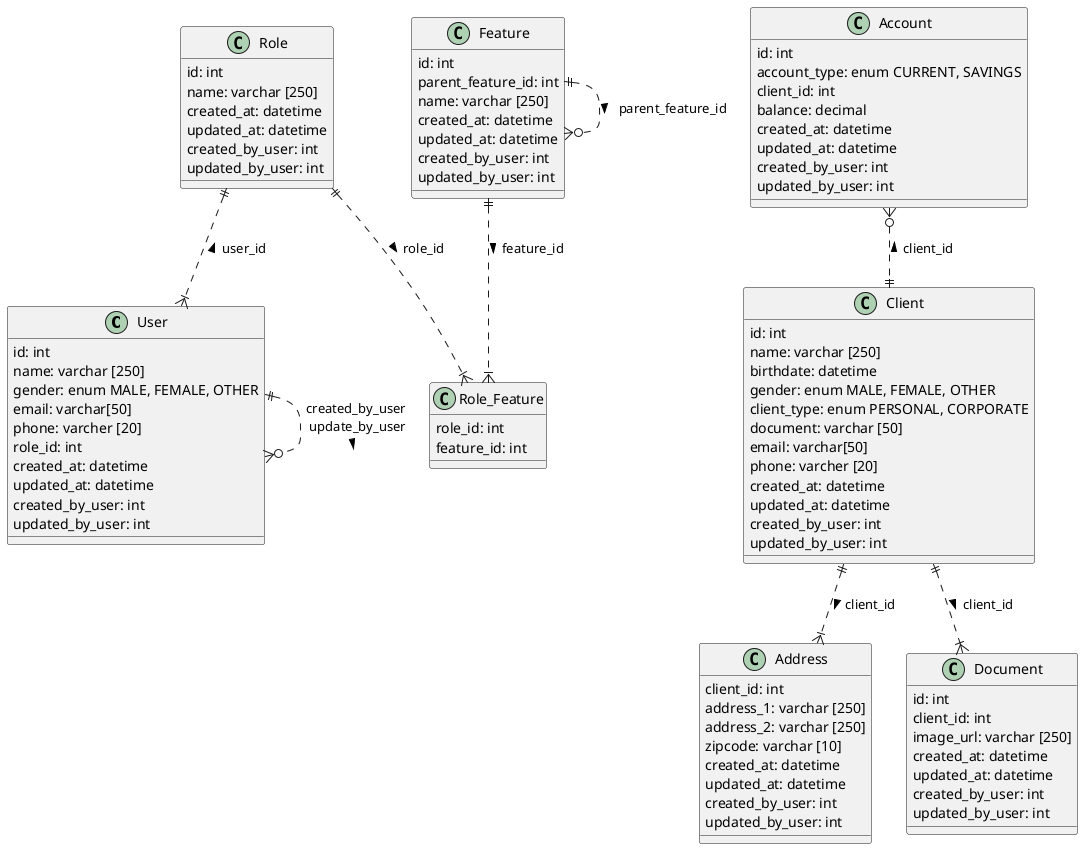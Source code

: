 @startuml

    Class User {
        id: int
        name: varchar [250]
        gender: enum MALE, FEMALE, OTHER
        email: varchar[50]
        phone: varcher [20]
        role_id: int
        created_at: datetime
        updated_at: datetime
        created_by_user: int
        updated_by_user: int
    }

    Class Role {
        id: int
        name: varchar [250]
        created_at: datetime
        updated_at: datetime
        created_by_user: int
        updated_by_user: int
    }

    Class Feature {
        id: int
        parent_feature_id: int
        name: varchar [250]
        created_at: datetime
        updated_at: datetime
        created_by_user: int
        updated_by_user: int
    }

    Class Role_Feature {
        role_id: int
        feature_id: int
    }
    
    Class Client {
        id: int
        name: varchar [250]
        birthdate: datetime
        gender: enum MALE, FEMALE, OTHER
        client_type: enum PERSONAL, CORPORATE
        document: varchar [50]
        email: varchar[50]
        phone: varcher [20]
        created_at: datetime
        updated_at: datetime
        created_by_user: int
        updated_by_user: int
    }

    Class Address {
        client_id: int
        address_1: varchar [250]
        address_2: varchar [250]
        zipcode: varchar [10]
        created_at: datetime
        updated_at: datetime
        created_by_user: int
        updated_by_user: int
    }

    Class Document {
        id: int
        client_id: int
        image_url: varchar [250]
        created_at: datetime
        updated_at: datetime
        created_by_user: int
        updated_by_user: int
    }

    Class Account {
        id: int
        account_type: enum CURRENT, SAVINGS
        client_id: int
        balance: decimal
        created_at: datetime
        updated_at: datetime
        created_by_user: int
        updated_by_user: int
    }

    Role ||..|{ Role_Feature : role_id >
    Feature ||..|{ Role_Feature : feature_id >
    Role ||..|{ User : user_id <
    Feature ||..o{ Feature : parent_feature_id >

    User ||..o{ User : created_by_user\n update_by_user\n >

    Client ||..|{ Address : client_id >
    Client ||..|{ Document : client_id >
    Account }o..|| Client : client_id <

@enduml
